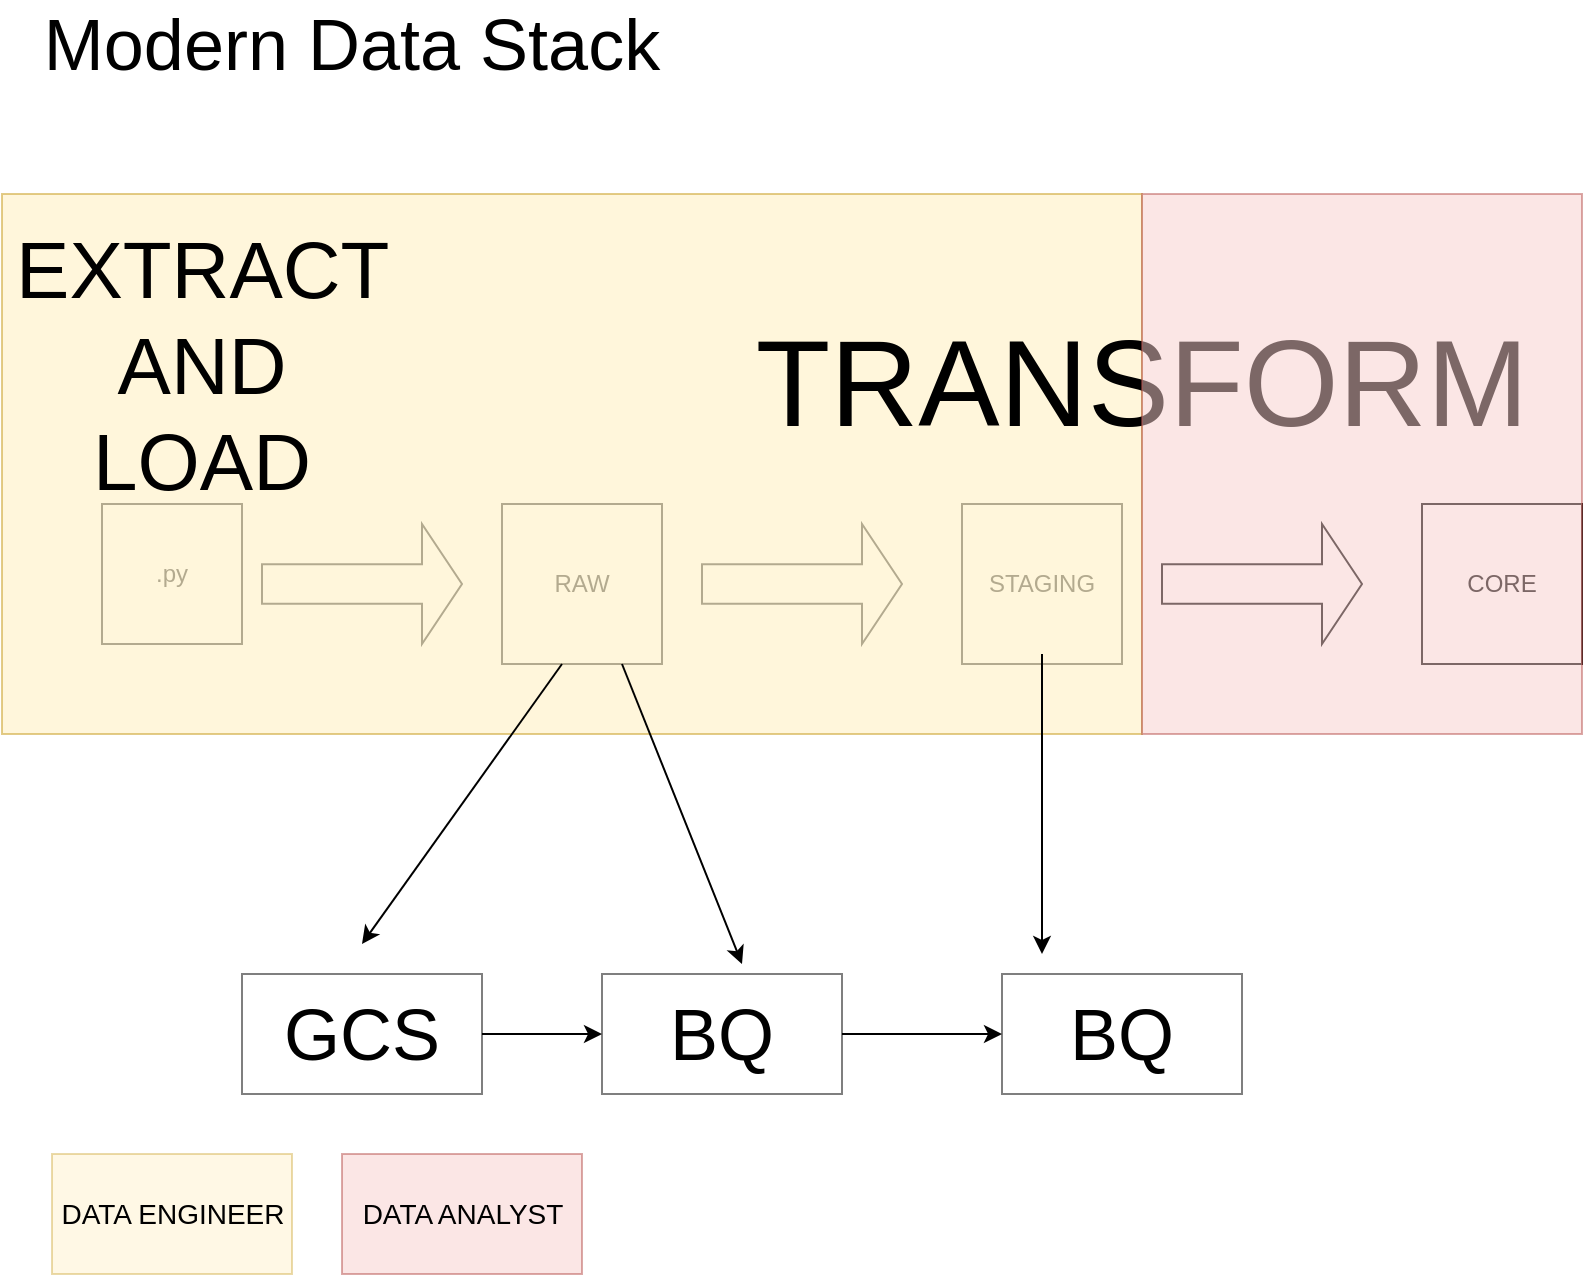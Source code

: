 <mxfile version="20.0.1" type="github">
  <diagram id="fASk20W7oNHX5MO4hxgJ" name="Page-1">
    <mxGraphModel dx="1422" dy="1920" grid="1" gridSize="10" guides="1" tooltips="1" connect="1" arrows="1" fold="1" page="1" pageScale="1" pageWidth="850" pageHeight="1100" math="0" shadow="0">
      <root>
        <mxCell id="0" />
        <mxCell id="1" parent="0" />
        <mxCell id="zlQGFl6wUQW1Q2_RHlpJ-1" value=".py" style="whiteSpace=wrap;html=1;aspect=fixed;" vertex="1" parent="1">
          <mxGeometry x="70" y="215" width="70" height="70" as="geometry" />
        </mxCell>
        <mxCell id="zlQGFl6wUQW1Q2_RHlpJ-3" value="" style="html=1;shadow=0;dashed=0;align=center;verticalAlign=middle;shape=mxgraph.arrows2.arrow;dy=0.67;dx=20;notch=0;" vertex="1" parent="1">
          <mxGeometry x="150" y="225" width="100" height="60" as="geometry" />
        </mxCell>
        <mxCell id="zlQGFl6wUQW1Q2_RHlpJ-4" value="RAW" style="whiteSpace=wrap;html=1;aspect=fixed;" vertex="1" parent="1">
          <mxGeometry x="270" y="215" width="80" height="80" as="geometry" />
        </mxCell>
        <mxCell id="zlQGFl6wUQW1Q2_RHlpJ-5" value="" style="html=1;shadow=0;dashed=0;align=center;verticalAlign=middle;shape=mxgraph.arrows2.arrow;dy=0.67;dx=20;notch=0;" vertex="1" parent="1">
          <mxGeometry x="370" y="225" width="100" height="60" as="geometry" />
        </mxCell>
        <mxCell id="zlQGFl6wUQW1Q2_RHlpJ-6" value="STAGING" style="whiteSpace=wrap;html=1;aspect=fixed;" vertex="1" parent="1">
          <mxGeometry x="500" y="215" width="80" height="80" as="geometry" />
        </mxCell>
        <mxCell id="zlQGFl6wUQW1Q2_RHlpJ-7" value="CORE" style="whiteSpace=wrap;html=1;aspect=fixed;" vertex="1" parent="1">
          <mxGeometry x="730" y="215" width="80" height="80" as="geometry" />
        </mxCell>
        <mxCell id="zlQGFl6wUQW1Q2_RHlpJ-8" value="" style="html=1;shadow=0;dashed=0;align=center;verticalAlign=middle;shape=mxgraph.arrows2.arrow;dy=0.67;dx=20;notch=0;" vertex="1" parent="1">
          <mxGeometry x="600" y="225" width="100" height="60" as="geometry" />
        </mxCell>
        <mxCell id="zlQGFl6wUQW1Q2_RHlpJ-10" value="" style="rounded=0;whiteSpace=wrap;html=1;fillColor=#fff2cc;strokeColor=#d6b656;opacity=70;labelPosition=center;verticalLabelPosition=middle;align=center;verticalAlign=middle;" vertex="1" parent="1">
          <mxGeometry x="20" y="60" width="570" height="270" as="geometry" />
        </mxCell>
        <mxCell id="zlQGFl6wUQW1Q2_RHlpJ-15" value="TRANSFORM" style="text;html=1;strokeColor=none;fillColor=none;align=center;verticalAlign=middle;whiteSpace=wrap;rounded=0;fontSize=61;opacity=10;" vertex="1" parent="1">
          <mxGeometry x="560" y="140" width="60" height="30" as="geometry" />
        </mxCell>
        <mxCell id="zlQGFl6wUQW1Q2_RHlpJ-16" value="" style="rounded=0;whiteSpace=wrap;html=1;fontSize=40;strokeWidth=1;opacity=50;fillColor=#f8cecc;strokeColor=#b85450;" vertex="1" parent="1">
          <mxGeometry x="590" y="60" width="220" height="270" as="geometry" />
        </mxCell>
        <mxCell id="zlQGFl6wUQW1Q2_RHlpJ-19" value="EXTRACT AND LOAD" style="text;html=1;strokeColor=none;fillColor=none;align=center;verticalAlign=middle;whiteSpace=wrap;rounded=0;fontSize=40;opacity=50;" vertex="1" parent="1">
          <mxGeometry x="90" y="130" width="60" height="30" as="geometry" />
        </mxCell>
        <mxCell id="zlQGFl6wUQW1Q2_RHlpJ-20" value="" style="endArrow=classic;html=1;rounded=0;fontSize=40;" edge="1" parent="1">
          <mxGeometry width="50" height="50" relative="1" as="geometry">
            <mxPoint x="300" y="295" as="sourcePoint" />
            <mxPoint x="200" y="435" as="targetPoint" />
          </mxGeometry>
        </mxCell>
        <mxCell id="zlQGFl6wUQW1Q2_RHlpJ-23" value="" style="edgeStyle=orthogonalEdgeStyle;rounded=0;orthogonalLoop=1;jettySize=auto;html=1;fontSize=36;" edge="1" parent="1" source="zlQGFl6wUQW1Q2_RHlpJ-21" target="zlQGFl6wUQW1Q2_RHlpJ-22">
          <mxGeometry relative="1" as="geometry" />
        </mxCell>
        <mxCell id="zlQGFl6wUQW1Q2_RHlpJ-21" value="GCS" style="rounded=0;whiteSpace=wrap;html=1;fontSize=36;strokeWidth=1;opacity=50;" vertex="1" parent="1">
          <mxGeometry x="140" y="450" width="120" height="60" as="geometry" />
        </mxCell>
        <mxCell id="zlQGFl6wUQW1Q2_RHlpJ-26" value="" style="edgeStyle=orthogonalEdgeStyle;rounded=0;orthogonalLoop=1;jettySize=auto;html=1;fontSize=36;" edge="1" parent="1" source="zlQGFl6wUQW1Q2_RHlpJ-22" target="zlQGFl6wUQW1Q2_RHlpJ-25">
          <mxGeometry relative="1" as="geometry" />
        </mxCell>
        <mxCell id="zlQGFl6wUQW1Q2_RHlpJ-22" value="BQ" style="rounded=0;whiteSpace=wrap;html=1;fontSize=36;strokeWidth=1;opacity=50;" vertex="1" parent="1">
          <mxGeometry x="320" y="450" width="120" height="60" as="geometry" />
        </mxCell>
        <mxCell id="zlQGFl6wUQW1Q2_RHlpJ-24" value="" style="endArrow=classic;html=1;rounded=0;fontSize=40;" edge="1" parent="1">
          <mxGeometry width="50" height="50" relative="1" as="geometry">
            <mxPoint x="330" y="295" as="sourcePoint" />
            <mxPoint x="390" y="445" as="targetPoint" />
          </mxGeometry>
        </mxCell>
        <mxCell id="zlQGFl6wUQW1Q2_RHlpJ-25" value="BQ" style="rounded=0;whiteSpace=wrap;html=1;fontSize=36;strokeWidth=1;opacity=50;" vertex="1" parent="1">
          <mxGeometry x="520" y="450" width="120" height="60" as="geometry" />
        </mxCell>
        <mxCell id="zlQGFl6wUQW1Q2_RHlpJ-27" value="" style="endArrow=classic;html=1;rounded=0;fontSize=40;" edge="1" parent="1">
          <mxGeometry width="50" height="50" relative="1" as="geometry">
            <mxPoint x="540" y="290" as="sourcePoint" />
            <mxPoint x="540" y="440" as="targetPoint" />
          </mxGeometry>
        </mxCell>
        <mxCell id="zlQGFl6wUQW1Q2_RHlpJ-28" value="Modern Data Stack" style="text;html=1;strokeColor=none;fillColor=none;align=center;verticalAlign=middle;whiteSpace=wrap;rounded=0;fontSize=36;opacity=50;" vertex="1" parent="1">
          <mxGeometry x="20" y="-30" width="350" height="30" as="geometry" />
        </mxCell>
        <mxCell id="zlQGFl6wUQW1Q2_RHlpJ-29" value="DATA ENGINEER" style="verticalLabelPosition=middle;verticalAlign=middle;html=1;shape=mxgraph.basic.rect;fillColor2=none;strokeWidth=1;size=20;indent=5;fontSize=14;opacity=50;labelPosition=center;align=center;fillColor=#fff2cc;strokeColor=#d6b656;" vertex="1" parent="1">
          <mxGeometry x="45" y="540" width="120" height="60" as="geometry" />
        </mxCell>
        <mxCell id="zlQGFl6wUQW1Q2_RHlpJ-30" value="DATA ANALYST" style="verticalLabelPosition=middle;verticalAlign=middle;html=1;shape=mxgraph.basic.rect;fillColor2=none;strokeWidth=1;size=20;indent=5;fontSize=14;opacity=50;labelPosition=center;align=center;fillColor=#f8cecc;strokeColor=#b85450;" vertex="1" parent="1">
          <mxGeometry x="190" y="540" width="120" height="60" as="geometry" />
        </mxCell>
      </root>
    </mxGraphModel>
  </diagram>
</mxfile>
